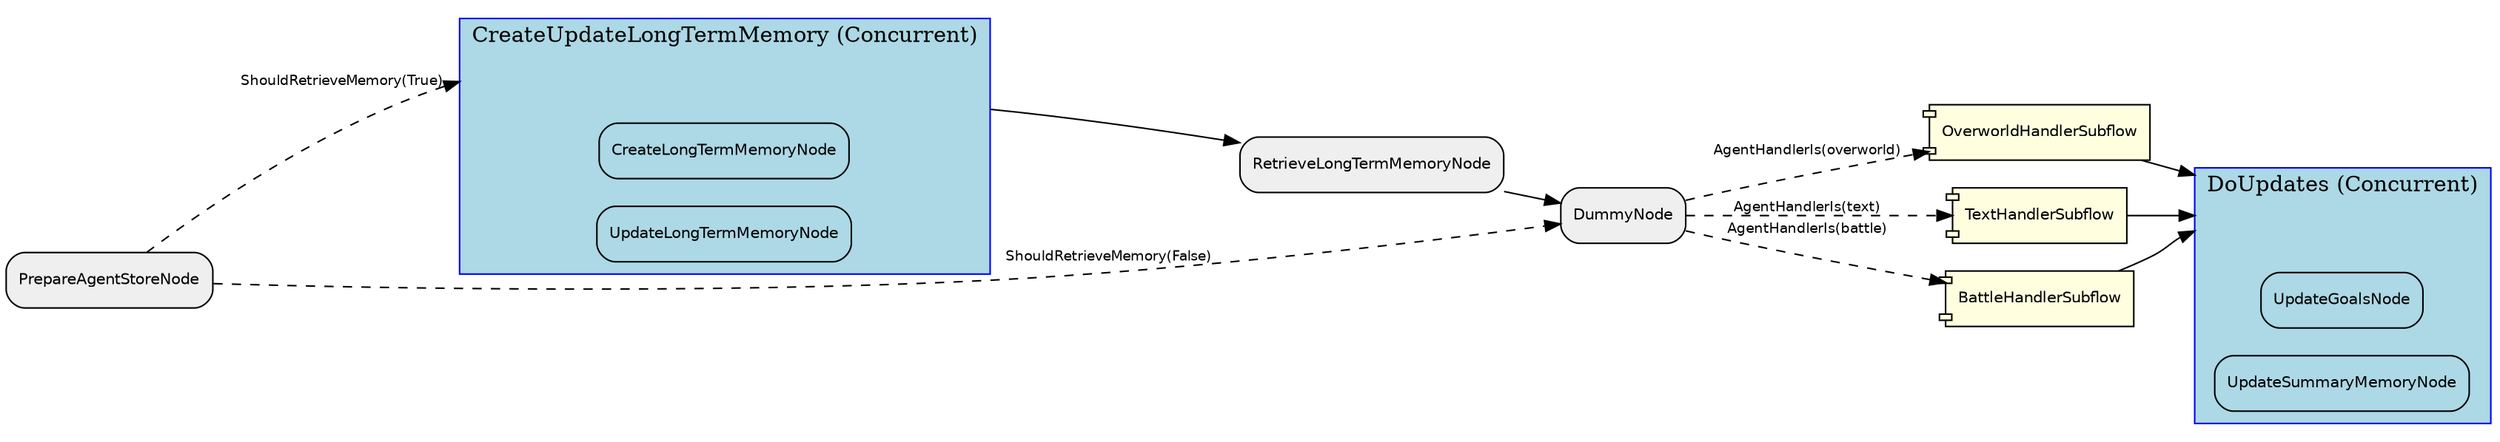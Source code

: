 digraph "G" {
  rankdir=LR;
  compound=true;
  node [shape=box, style="rounded,filled", fillcolor="#EFEFEF", fontname="Helvetica", fontsize=10];
  edge [fontname="Helvetica", fontsize=9];
  subgraph "cluster_JGq9sCPgxi1tHCfcz06JY" {
    label="DoUpdates (Concurrent)";
    style="filled"; fillcolor="lightblue"; color="blue";
    node [fillcolor="lightblue", style="filled,rounded"];
    "JGq9sCPgxi1tHCfcz06JY__entry" [label="", shape=point, width=0.01, style=invis];
    "JGq9sCPgxi1tHCfcz06JY__exit"  [label="", shape=point, width=0.01, style=invis];
    "2o1RvuAEXn2FleXSXplq2" [label="UpdateGoalsNode"];
    NWH3OOylPbWylCmGtejfR [label="UpdateSummaryMemoryNode"];
  }
  subgraph "cluster_xABv6cNYaWi9MfQIBCD30" {
    label="CreateUpdateLongTermMemory (Concurrent)";
    style="filled"; fillcolor="lightblue"; color="blue";
    node [fillcolor="lightblue", style="filled,rounded"];
    "xABv6cNYaWi9MfQIBCD30__entry" [label="", shape=point, width=0.01, style=invis];
    "xABv6cNYaWi9MfQIBCD30__exit"  [label="", shape=point, width=0.01, style=invis];
    BsjMNR5IkjlHKLPOftcOI [label="CreateLongTermMemoryNode"];
    L7EPXsMKKDWFwXnYLIaRp [label="UpdateLongTermMemoryNode"];
  }
  p2BunglakzT3PH7r0vT4v [label="OverworldHandlerSubflow", shape=component, style="filled,rounded", fillcolor="lightyellow"];
  BsjMNR5IkjlHKLPOftcOI [label="CreateLongTermMemoryNode"];
  S2X9mxsO1OiXV97kM9rck [label="PrepareAgentStoreNode"];
  NWH3OOylPbWylCmGtejfR [label="UpdateSummaryMemoryNode"];
  kjUtf0mXp58joh3djEdgk [label="DummyNode"];
  L7EPXsMKKDWFwXnYLIaRp [label="UpdateLongTermMemoryNode"];
  VhkKloVvrB7suKe0JM2gk [label="RetrieveLongTermMemoryNode"];
  "0vqHqJJrPTGPMk0PhDn3t" [label="TextHandlerSubflow", shape=component, style="filled,rounded", fillcolor="lightyellow"];
  "2o1RvuAEXn2FleXSXplq2" [label="UpdateGoalsNode"];
  KHuGZxU6hgQoJXTMV5ZJq [label="BattleHandlerSubflow", shape=component, style="filled,rounded", fillcolor="lightyellow"];
  S2X9mxsO1OiXV97kM9rck -> xABv6cNYaWi9MfQIBCD30__entry [lhead="cluster_xABv6cNYaWi9MfQIBCD30", style="dashed", label="ShouldRetrieveMemory(True)"];
  xABv6cNYaWi9MfQIBCD30__exit -> VhkKloVvrB7suKe0JM2gk [ltail="cluster_xABv6cNYaWi9MfQIBCD30", style="solid"];
  S2X9mxsO1OiXV97kM9rck -> kjUtf0mXp58joh3djEdgk [style="dashed", label="ShouldRetrieveMemory(False)"];
  VhkKloVvrB7suKe0JM2gk -> kjUtf0mXp58joh3djEdgk [style="solid"];
  kjUtf0mXp58joh3djEdgk -> p2BunglakzT3PH7r0vT4v [style="dashed", label="AgentHandlerIs(overworld)"];
  kjUtf0mXp58joh3djEdgk -> KHuGZxU6hgQoJXTMV5ZJq [style="dashed", label="AgentHandlerIs(battle)"];
  kjUtf0mXp58joh3djEdgk -> "0vqHqJJrPTGPMk0PhDn3t" [style="dashed", label="AgentHandlerIs(text)"];
  "0vqHqJJrPTGPMk0PhDn3t" -> JGq9sCPgxi1tHCfcz06JY__entry [lhead="cluster_JGq9sCPgxi1tHCfcz06JY", style="solid"];
  KHuGZxU6hgQoJXTMV5ZJq -> JGq9sCPgxi1tHCfcz06JY__entry [lhead="cluster_JGq9sCPgxi1tHCfcz06JY", style="solid"];
  p2BunglakzT3PH7r0vT4v -> JGq9sCPgxi1tHCfcz06JY__entry [lhead="cluster_JGq9sCPgxi1tHCfcz06JY", style="solid"];
}
